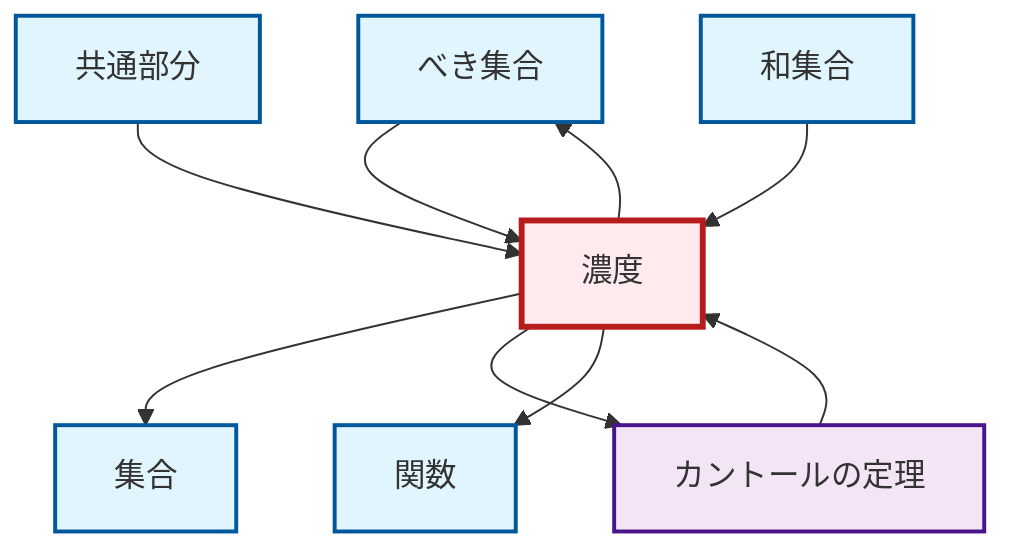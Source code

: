 graph TD
    classDef definition fill:#e1f5fe,stroke:#01579b,stroke-width:2px
    classDef theorem fill:#f3e5f5,stroke:#4a148c,stroke-width:2px
    classDef axiom fill:#fff3e0,stroke:#e65100,stroke-width:2px
    classDef example fill:#e8f5e9,stroke:#1b5e20,stroke-width:2px
    classDef current fill:#ffebee,stroke:#b71c1c,stroke-width:3px
    def-power-set["べき集合"]:::definition
    def-function["関数"]:::definition
    def-intersection["共通部分"]:::definition
    def-set["集合"]:::definition
    def-union["和集合"]:::definition
    def-cardinality["濃度"]:::definition
    thm-cantor["カントールの定理"]:::theorem
    def-power-set --> def-cardinality
    def-cardinality --> def-power-set
    def-cardinality --> def-set
    def-cardinality --> thm-cantor
    thm-cantor --> def-cardinality
    def-intersection --> def-cardinality
    def-cardinality --> def-function
    def-union --> def-cardinality
    class def-cardinality current